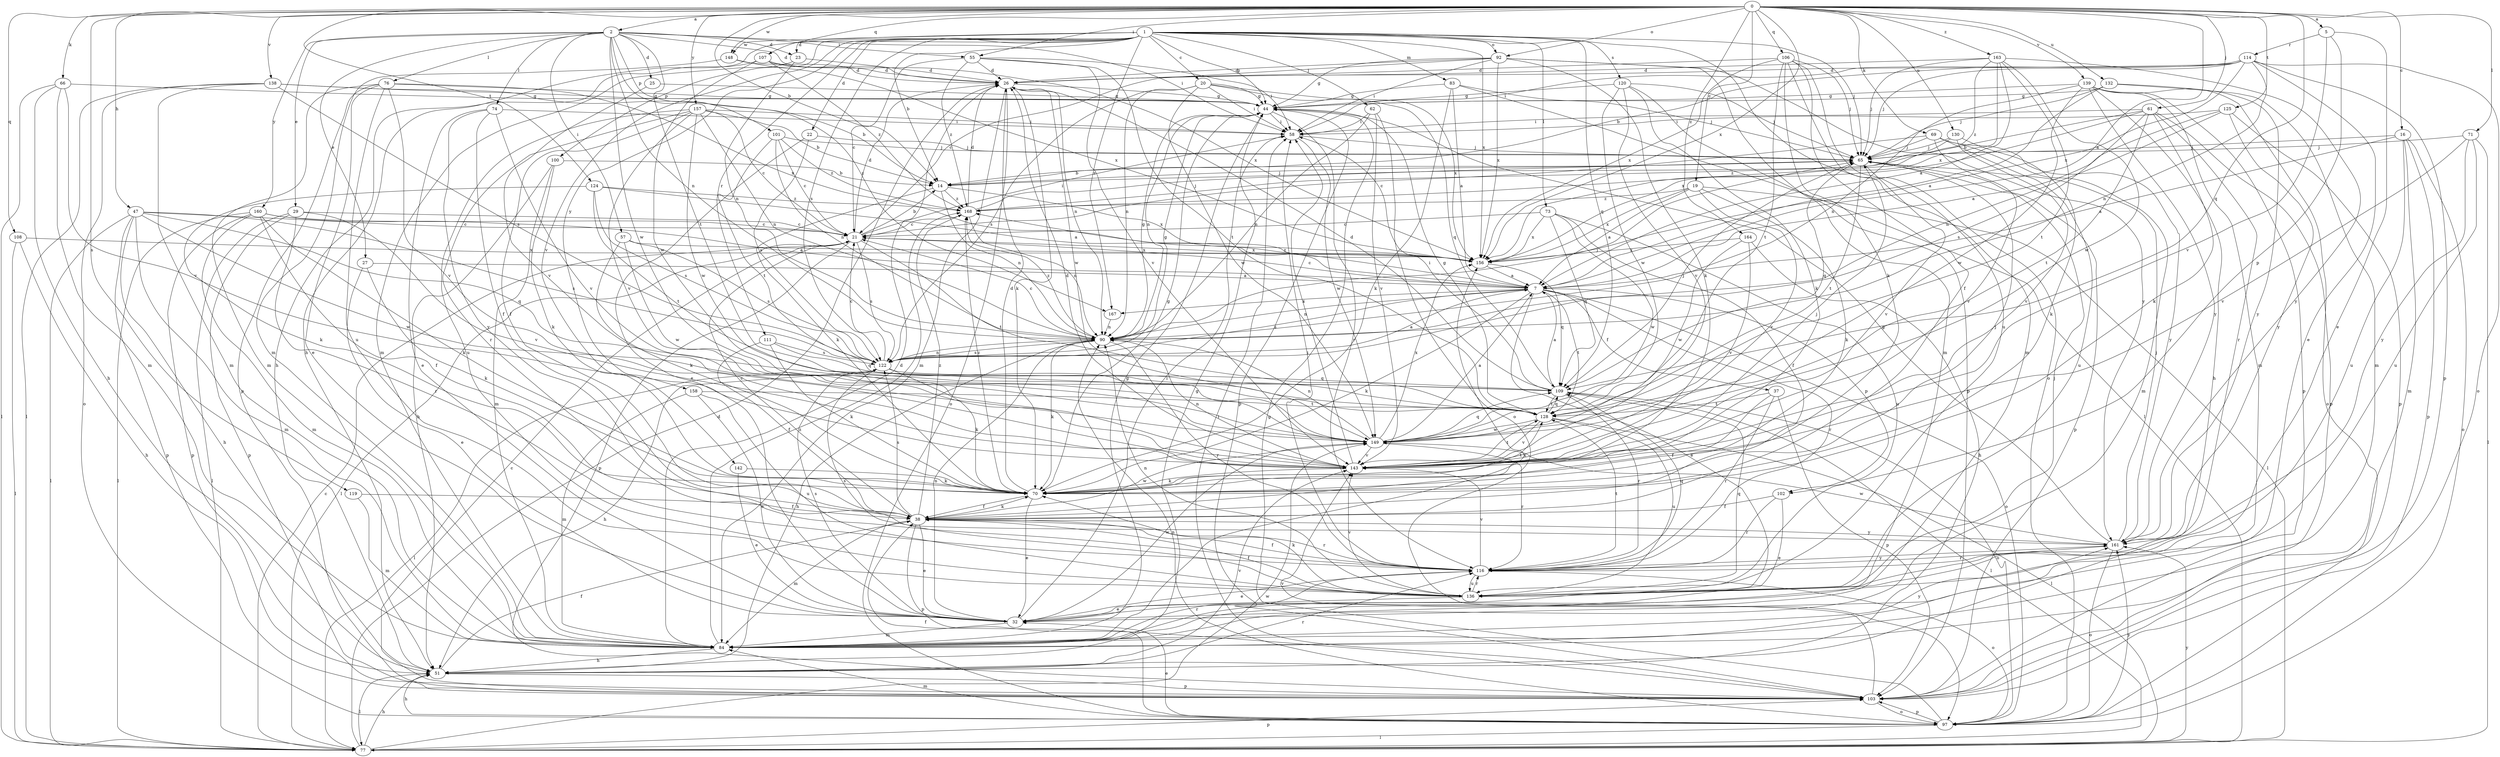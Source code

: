 strict digraph  {
0;
1;
2;
5;
7;
14;
16;
19;
20;
21;
22;
23;
25;
26;
27;
29;
32;
37;
38;
44;
47;
51;
55;
57;
58;
61;
62;
65;
66;
69;
70;
71;
73;
74;
76;
77;
83;
84;
90;
92;
97;
100;
101;
102;
103;
106;
107;
108;
109;
111;
114;
116;
119;
120;
122;
124;
125;
128;
130;
132;
136;
138;
139;
142;
143;
148;
149;
156;
157;
158;
160;
161;
163;
164;
167;
168;
0 -> 2  [label=a];
0 -> 5  [label=a];
0 -> 7  [label=a];
0 -> 14  [label=b];
0 -> 16  [label=c];
0 -> 19  [label=c];
0 -> 47  [label=h];
0 -> 55  [label=i];
0 -> 61  [label=j];
0 -> 66  [label=k];
0 -> 69  [label=k];
0 -> 71  [label=l];
0 -> 92  [label=o];
0 -> 106  [label=q];
0 -> 107  [label=q];
0 -> 108  [label=q];
0 -> 109  [label=q];
0 -> 119  [label=s];
0 -> 124  [label=t];
0 -> 125  [label=t];
0 -> 130  [label=u];
0 -> 132  [label=u];
0 -> 138  [label=v];
0 -> 139  [label=v];
0 -> 148  [label=w];
0 -> 156  [label=x];
0 -> 157  [label=y];
0 -> 163  [label=z];
0 -> 164  [label=z];
1 -> 14  [label=b];
1 -> 20  [label=c];
1 -> 22  [label=d];
1 -> 23  [label=d];
1 -> 44  [label=g];
1 -> 51  [label=h];
1 -> 62  [label=j];
1 -> 65  [label=j];
1 -> 73  [label=l];
1 -> 83  [label=m];
1 -> 92  [label=o];
1 -> 97  [label=o];
1 -> 100  [label=p];
1 -> 109  [label=q];
1 -> 111  [label=r];
1 -> 120  [label=s];
1 -> 122  [label=s];
1 -> 142  [label=v];
1 -> 148  [label=w];
1 -> 156  [label=x];
1 -> 158  [label=y];
1 -> 167  [label=z];
2 -> 23  [label=d];
2 -> 25  [label=d];
2 -> 26  [label=d];
2 -> 27  [label=e];
2 -> 29  [label=e];
2 -> 55  [label=i];
2 -> 57  [label=i];
2 -> 58  [label=i];
2 -> 74  [label=l];
2 -> 76  [label=l];
2 -> 90  [label=n];
2 -> 101  [label=p];
2 -> 128  [label=t];
2 -> 149  [label=w];
2 -> 160  [label=y];
2 -> 167  [label=z];
5 -> 32  [label=e];
5 -> 102  [label=p];
5 -> 114  [label=r];
5 -> 143  [label=v];
7 -> 21  [label=c];
7 -> 32  [label=e];
7 -> 37  [label=f];
7 -> 70  [label=k];
7 -> 90  [label=n];
7 -> 97  [label=o];
7 -> 102  [label=p];
7 -> 116  [label=r];
7 -> 122  [label=s];
7 -> 128  [label=t];
7 -> 167  [label=z];
7 -> 168  [label=z];
14 -> 65  [label=j];
14 -> 70  [label=k];
14 -> 90  [label=n];
14 -> 156  [label=x];
14 -> 168  [label=z];
16 -> 7  [label=a];
16 -> 65  [label=j];
16 -> 84  [label=m];
16 -> 97  [label=o];
16 -> 103  [label=p];
16 -> 136  [label=u];
19 -> 7  [label=a];
19 -> 70  [label=k];
19 -> 77  [label=l];
19 -> 143  [label=v];
19 -> 156  [label=x];
19 -> 168  [label=z];
20 -> 44  [label=g];
20 -> 58  [label=i];
20 -> 90  [label=n];
20 -> 109  [label=q];
20 -> 122  [label=s];
20 -> 149  [label=w];
20 -> 156  [label=x];
21 -> 14  [label=b];
21 -> 26  [label=d];
21 -> 58  [label=i];
21 -> 77  [label=l];
21 -> 103  [label=p];
21 -> 122  [label=s];
21 -> 128  [label=t];
21 -> 156  [label=x];
22 -> 32  [label=e];
22 -> 65  [label=j];
22 -> 122  [label=s];
23 -> 26  [label=d];
23 -> 84  [label=m];
23 -> 90  [label=n];
25 -> 44  [label=g];
25 -> 143  [label=v];
26 -> 44  [label=g];
26 -> 70  [label=k];
26 -> 84  [label=m];
26 -> 90  [label=n];
26 -> 97  [label=o];
26 -> 149  [label=w];
27 -> 7  [label=a];
27 -> 32  [label=e];
27 -> 70  [label=k];
29 -> 21  [label=c];
29 -> 77  [label=l];
29 -> 103  [label=p];
29 -> 116  [label=r];
29 -> 143  [label=v];
32 -> 58  [label=i];
32 -> 84  [label=m];
32 -> 90  [label=n];
32 -> 122  [label=s];
32 -> 149  [label=w];
37 -> 38  [label=f];
37 -> 103  [label=p];
37 -> 116  [label=r];
37 -> 128  [label=t];
38 -> 21  [label=c];
38 -> 32  [label=e];
38 -> 70  [label=k];
38 -> 84  [label=m];
38 -> 103  [label=p];
38 -> 116  [label=r];
38 -> 122  [label=s];
38 -> 149  [label=w];
38 -> 161  [label=y];
38 -> 168  [label=z];
44 -> 58  [label=i];
44 -> 90  [label=n];
44 -> 103  [label=p];
44 -> 116  [label=r];
47 -> 21  [label=c];
47 -> 51  [label=h];
47 -> 77  [label=l];
47 -> 84  [label=m];
47 -> 103  [label=p];
47 -> 109  [label=q];
47 -> 122  [label=s];
47 -> 149  [label=w];
51 -> 38  [label=f];
51 -> 44  [label=g];
51 -> 77  [label=l];
51 -> 103  [label=p];
51 -> 116  [label=r];
51 -> 143  [label=v];
55 -> 21  [label=c];
55 -> 26  [label=d];
55 -> 58  [label=i];
55 -> 128  [label=t];
55 -> 143  [label=v];
55 -> 168  [label=z];
57 -> 70  [label=k];
57 -> 122  [label=s];
57 -> 149  [label=w];
57 -> 156  [label=x];
58 -> 65  [label=j];
58 -> 149  [label=w];
61 -> 14  [label=b];
61 -> 58  [label=i];
61 -> 70  [label=k];
61 -> 103  [label=p];
61 -> 116  [label=r];
61 -> 122  [label=s];
61 -> 128  [label=t];
61 -> 156  [label=x];
62 -> 58  [label=i];
62 -> 90  [label=n];
62 -> 97  [label=o];
62 -> 143  [label=v];
65 -> 14  [label=b];
65 -> 103  [label=p];
65 -> 109  [label=q];
65 -> 128  [label=t];
65 -> 143  [label=v];
66 -> 44  [label=g];
66 -> 51  [label=h];
66 -> 77  [label=l];
66 -> 84  [label=m];
66 -> 143  [label=v];
69 -> 21  [label=c];
69 -> 65  [label=j];
69 -> 84  [label=m];
69 -> 136  [label=u];
69 -> 143  [label=v];
69 -> 161  [label=y];
70 -> 26  [label=d];
70 -> 32  [label=e];
70 -> 38  [label=f];
70 -> 44  [label=g];
70 -> 65  [label=j];
70 -> 128  [label=t];
70 -> 168  [label=z];
71 -> 65  [label=j];
71 -> 77  [label=l];
71 -> 136  [label=u];
71 -> 143  [label=v];
71 -> 161  [label=y];
73 -> 21  [label=c];
73 -> 38  [label=f];
73 -> 109  [label=q];
73 -> 136  [label=u];
73 -> 149  [label=w];
73 -> 156  [label=x];
74 -> 32  [label=e];
74 -> 38  [label=f];
74 -> 58  [label=i];
74 -> 143  [label=v];
74 -> 161  [label=y];
76 -> 32  [label=e];
76 -> 44  [label=g];
76 -> 84  [label=m];
76 -> 103  [label=p];
76 -> 136  [label=u];
76 -> 143  [label=v];
76 -> 156  [label=x];
77 -> 21  [label=c];
77 -> 26  [label=d];
77 -> 51  [label=h];
77 -> 103  [label=p];
77 -> 149  [label=w];
77 -> 161  [label=y];
83 -> 7  [label=a];
83 -> 44  [label=g];
83 -> 65  [label=j];
83 -> 70  [label=k];
83 -> 77  [label=l];
84 -> 26  [label=d];
84 -> 44  [label=g];
84 -> 51  [label=h];
84 -> 116  [label=r];
84 -> 156  [label=x];
84 -> 161  [label=y];
84 -> 168  [label=z];
90 -> 21  [label=c];
90 -> 44  [label=g];
90 -> 51  [label=h];
90 -> 65  [label=j];
90 -> 70  [label=k];
90 -> 116  [label=r];
90 -> 122  [label=s];
90 -> 168  [label=z];
92 -> 21  [label=c];
92 -> 26  [label=d];
92 -> 44  [label=g];
92 -> 58  [label=i];
92 -> 70  [label=k];
92 -> 84  [label=m];
92 -> 156  [label=x];
92 -> 161  [label=y];
97 -> 32  [label=e];
97 -> 38  [label=f];
97 -> 44  [label=g];
97 -> 51  [label=h];
97 -> 77  [label=l];
97 -> 84  [label=m];
97 -> 90  [label=n];
97 -> 103  [label=p];
97 -> 161  [label=y];
100 -> 14  [label=b];
100 -> 51  [label=h];
100 -> 70  [label=k];
100 -> 84  [label=m];
101 -> 21  [label=c];
101 -> 65  [label=j];
101 -> 90  [label=n];
101 -> 128  [label=t];
101 -> 168  [label=z];
102 -> 32  [label=e];
102 -> 38  [label=f];
102 -> 116  [label=r];
103 -> 21  [label=c];
103 -> 58  [label=i];
103 -> 97  [label=o];
103 -> 143  [label=v];
106 -> 26  [label=d];
106 -> 38  [label=f];
106 -> 65  [label=j];
106 -> 70  [label=k];
106 -> 84  [label=m];
106 -> 128  [label=t];
106 -> 136  [label=u];
106 -> 156  [label=x];
107 -> 26  [label=d];
107 -> 51  [label=h];
107 -> 149  [label=w];
107 -> 156  [label=x];
107 -> 168  [label=z];
108 -> 51  [label=h];
108 -> 77  [label=l];
108 -> 156  [label=x];
109 -> 7  [label=a];
109 -> 26  [label=d];
109 -> 58  [label=i];
109 -> 65  [label=j];
109 -> 77  [label=l];
109 -> 97  [label=o];
109 -> 116  [label=r];
109 -> 128  [label=t];
111 -> 38  [label=f];
111 -> 70  [label=k];
111 -> 109  [label=q];
111 -> 122  [label=s];
114 -> 14  [label=b];
114 -> 26  [label=d];
114 -> 32  [label=e];
114 -> 58  [label=i];
114 -> 65  [label=j];
114 -> 90  [label=n];
114 -> 97  [label=o];
114 -> 103  [label=p];
114 -> 156  [label=x];
116 -> 32  [label=e];
116 -> 38  [label=f];
116 -> 58  [label=i];
116 -> 97  [label=o];
116 -> 109  [label=q];
116 -> 128  [label=t];
116 -> 136  [label=u];
116 -> 143  [label=v];
116 -> 161  [label=y];
119 -> 38  [label=f];
119 -> 84  [label=m];
120 -> 44  [label=g];
120 -> 65  [label=j];
120 -> 70  [label=k];
120 -> 103  [label=p];
120 -> 143  [label=v];
120 -> 149  [label=w];
122 -> 7  [label=a];
122 -> 21  [label=c];
122 -> 44  [label=g];
122 -> 51  [label=h];
122 -> 70  [label=k];
122 -> 77  [label=l];
122 -> 90  [label=n];
122 -> 109  [label=q];
124 -> 7  [label=a];
124 -> 70  [label=k];
124 -> 122  [label=s];
124 -> 128  [label=t];
124 -> 168  [label=z];
125 -> 7  [label=a];
125 -> 58  [label=i];
125 -> 90  [label=n];
125 -> 103  [label=p];
125 -> 161  [label=y];
128 -> 44  [label=g];
128 -> 77  [label=l];
128 -> 109  [label=q];
128 -> 136  [label=u];
128 -> 143  [label=v];
128 -> 149  [label=w];
130 -> 65  [label=j];
130 -> 70  [label=k];
130 -> 143  [label=v];
130 -> 168  [label=z];
132 -> 7  [label=a];
132 -> 44  [label=g];
132 -> 65  [label=j];
132 -> 84  [label=m];
132 -> 161  [label=y];
136 -> 32  [label=e];
136 -> 38  [label=f];
136 -> 65  [label=j];
136 -> 70  [label=k];
136 -> 90  [label=n];
136 -> 109  [label=q];
136 -> 116  [label=r];
136 -> 122  [label=s];
136 -> 143  [label=v];
138 -> 14  [label=b];
138 -> 44  [label=g];
138 -> 77  [label=l];
138 -> 84  [label=m];
138 -> 97  [label=o];
138 -> 122  [label=s];
139 -> 44  [label=g];
139 -> 51  [label=h];
139 -> 84  [label=m];
139 -> 90  [label=n];
139 -> 97  [label=o];
139 -> 103  [label=p];
139 -> 149  [label=w];
139 -> 161  [label=y];
142 -> 32  [label=e];
142 -> 70  [label=k];
143 -> 26  [label=d];
143 -> 58  [label=i];
143 -> 65  [label=j];
143 -> 70  [label=k];
143 -> 90  [label=n];
143 -> 128  [label=t];
148 -> 26  [label=d];
148 -> 84  [label=m];
148 -> 156  [label=x];
149 -> 7  [label=a];
149 -> 90  [label=n];
149 -> 109  [label=q];
149 -> 116  [label=r];
149 -> 143  [label=v];
149 -> 156  [label=x];
156 -> 7  [label=a];
156 -> 109  [label=q];
157 -> 14  [label=b];
157 -> 21  [label=c];
157 -> 38  [label=f];
157 -> 58  [label=i];
157 -> 90  [label=n];
157 -> 116  [label=r];
157 -> 136  [label=u];
157 -> 143  [label=v];
157 -> 149  [label=w];
158 -> 32  [label=e];
158 -> 84  [label=m];
158 -> 128  [label=t];
158 -> 136  [label=u];
160 -> 7  [label=a];
160 -> 21  [label=c];
160 -> 38  [label=f];
160 -> 70  [label=k];
160 -> 77  [label=l];
160 -> 84  [label=m];
160 -> 103  [label=p];
161 -> 44  [label=g];
161 -> 65  [label=j];
161 -> 97  [label=o];
161 -> 116  [label=r];
161 -> 149  [label=w];
163 -> 7  [label=a];
163 -> 26  [label=d];
163 -> 65  [label=j];
163 -> 128  [label=t];
163 -> 149  [label=w];
163 -> 156  [label=x];
163 -> 161  [label=y];
163 -> 168  [label=z];
164 -> 51  [label=h];
164 -> 143  [label=v];
164 -> 149  [label=w];
164 -> 156  [label=x];
167 -> 90  [label=n];
168 -> 21  [label=c];
168 -> 26  [label=d];
168 -> 65  [label=j];
168 -> 90  [label=n];
}
